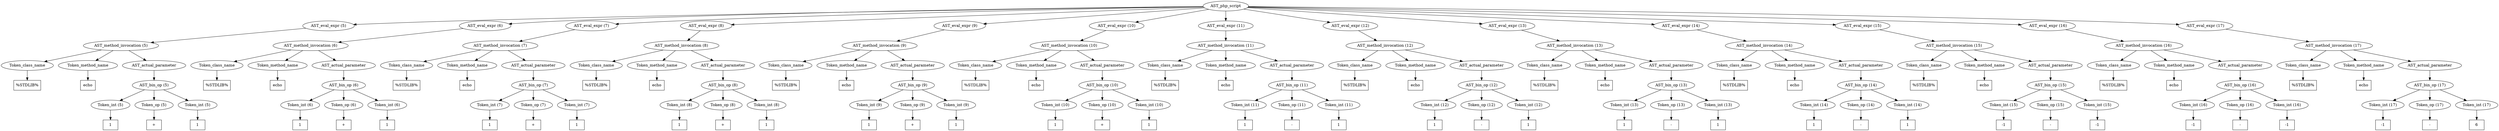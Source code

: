 /*
 * AST in dot format generated by phc -- the PHP compiler
 */

digraph AST {
node_0 [label="AST_php_script"];
node_1 [label="AST_eval_expr (5)"];
node_2 [label="AST_method_invocation (5)"];
node_3 [label="Token_class_name"];
node_4 [label="%STDLIB%", shape=box]
node_3 -> node_4;
node_5 [label="Token_method_name"];
node_6 [label="echo", shape=box]
node_5 -> node_6;
node_7 [label="AST_actual_parameter"];
node_8 [label="AST_bin_op (5)"];
node_9 [label="Token_int (5)"];
node_10 [label="1", shape=box]
node_9 -> node_10;
node_11 [label="Token_op (5)"];
node_12 [label="+", shape=box]
node_11 -> node_12;
node_13 [label="Token_int (5)"];
node_14 [label="1", shape=box]
node_13 -> node_14;
node_8 -> node_13;
node_8 -> node_11;
node_8 -> node_9;
node_7 -> node_8;
node_2 -> node_7;
node_2 -> node_5;
node_2 -> node_3;
node_1 -> node_2;
node_15 [label="AST_eval_expr (6)"];
node_16 [label="AST_method_invocation (6)"];
node_17 [label="Token_class_name"];
node_18 [label="%STDLIB%", shape=box]
node_17 -> node_18;
node_19 [label="Token_method_name"];
node_20 [label="echo", shape=box]
node_19 -> node_20;
node_21 [label="AST_actual_parameter"];
node_22 [label="AST_bin_op (6)"];
node_23 [label="Token_int (6)"];
node_24 [label="1", shape=box]
node_23 -> node_24;
node_25 [label="Token_op (6)"];
node_26 [label="+", shape=box]
node_25 -> node_26;
node_27 [label="Token_int (6)"];
node_28 [label="1", shape=box]
node_27 -> node_28;
node_22 -> node_27;
node_22 -> node_25;
node_22 -> node_23;
node_21 -> node_22;
node_16 -> node_21;
node_16 -> node_19;
node_16 -> node_17;
node_15 -> node_16;
node_29 [label="AST_eval_expr (7)"];
node_30 [label="AST_method_invocation (7)"];
node_31 [label="Token_class_name"];
node_32 [label="%STDLIB%", shape=box]
node_31 -> node_32;
node_33 [label="Token_method_name"];
node_34 [label="echo", shape=box]
node_33 -> node_34;
node_35 [label="AST_actual_parameter"];
node_36 [label="AST_bin_op (7)"];
node_37 [label="Token_int (7)"];
node_38 [label="1", shape=box]
node_37 -> node_38;
node_39 [label="Token_op (7)"];
node_40 [label="+", shape=box]
node_39 -> node_40;
node_41 [label="Token_int (7)"];
node_42 [label="1", shape=box]
node_41 -> node_42;
node_36 -> node_41;
node_36 -> node_39;
node_36 -> node_37;
node_35 -> node_36;
node_30 -> node_35;
node_30 -> node_33;
node_30 -> node_31;
node_29 -> node_30;
node_43 [label="AST_eval_expr (8)"];
node_44 [label="AST_method_invocation (8)"];
node_45 [label="Token_class_name"];
node_46 [label="%STDLIB%", shape=box]
node_45 -> node_46;
node_47 [label="Token_method_name"];
node_48 [label="echo", shape=box]
node_47 -> node_48;
node_49 [label="AST_actual_parameter"];
node_50 [label="AST_bin_op (8)"];
node_51 [label="Token_int (8)"];
node_52 [label="1", shape=box]
node_51 -> node_52;
node_53 [label="Token_op (8)"];
node_54 [label="+", shape=box]
node_53 -> node_54;
node_55 [label="Token_int (8)"];
node_56 [label="1", shape=box]
node_55 -> node_56;
node_50 -> node_55;
node_50 -> node_53;
node_50 -> node_51;
node_49 -> node_50;
node_44 -> node_49;
node_44 -> node_47;
node_44 -> node_45;
node_43 -> node_44;
node_57 [label="AST_eval_expr (9)"];
node_58 [label="AST_method_invocation (9)"];
node_59 [label="Token_class_name"];
node_60 [label="%STDLIB%", shape=box]
node_59 -> node_60;
node_61 [label="Token_method_name"];
node_62 [label="echo", shape=box]
node_61 -> node_62;
node_63 [label="AST_actual_parameter"];
node_64 [label="AST_bin_op (9)"];
node_65 [label="Token_int (9)"];
node_66 [label="1", shape=box]
node_65 -> node_66;
node_67 [label="Token_op (9)"];
node_68 [label="+", shape=box]
node_67 -> node_68;
node_69 [label="Token_int (9)"];
node_70 [label="1", shape=box]
node_69 -> node_70;
node_64 -> node_69;
node_64 -> node_67;
node_64 -> node_65;
node_63 -> node_64;
node_58 -> node_63;
node_58 -> node_61;
node_58 -> node_59;
node_57 -> node_58;
node_71 [label="AST_eval_expr (10)"];
node_72 [label="AST_method_invocation (10)"];
node_73 [label="Token_class_name"];
node_74 [label="%STDLIB%", shape=box]
node_73 -> node_74;
node_75 [label="Token_method_name"];
node_76 [label="echo", shape=box]
node_75 -> node_76;
node_77 [label="AST_actual_parameter"];
node_78 [label="AST_bin_op (10)"];
node_79 [label="Token_int (10)"];
node_80 [label="1", shape=box]
node_79 -> node_80;
node_81 [label="Token_op (10)"];
node_82 [label="+", shape=box]
node_81 -> node_82;
node_83 [label="Token_int (10)"];
node_84 [label="1", shape=box]
node_83 -> node_84;
node_78 -> node_83;
node_78 -> node_81;
node_78 -> node_79;
node_77 -> node_78;
node_72 -> node_77;
node_72 -> node_75;
node_72 -> node_73;
node_71 -> node_72;
node_85 [label="AST_eval_expr (11)"];
node_86 [label="AST_method_invocation (11)"];
node_87 [label="Token_class_name"];
node_88 [label="%STDLIB%", shape=box]
node_87 -> node_88;
node_89 [label="Token_method_name"];
node_90 [label="echo", shape=box]
node_89 -> node_90;
node_91 [label="AST_actual_parameter"];
node_92 [label="AST_bin_op (11)"];
node_93 [label="Token_int (11)"];
node_94 [label="1", shape=box]
node_93 -> node_94;
node_95 [label="Token_op (11)"];
node_96 [label="-", shape=box]
node_95 -> node_96;
node_97 [label="Token_int (11)"];
node_98 [label="1", shape=box]
node_97 -> node_98;
node_92 -> node_97;
node_92 -> node_95;
node_92 -> node_93;
node_91 -> node_92;
node_86 -> node_91;
node_86 -> node_89;
node_86 -> node_87;
node_85 -> node_86;
node_99 [label="AST_eval_expr (12)"];
node_100 [label="AST_method_invocation (12)"];
node_101 [label="Token_class_name"];
node_102 [label="%STDLIB%", shape=box]
node_101 -> node_102;
node_103 [label="Token_method_name"];
node_104 [label="echo", shape=box]
node_103 -> node_104;
node_105 [label="AST_actual_parameter"];
node_106 [label="AST_bin_op (12)"];
node_107 [label="Token_int (12)"];
node_108 [label="1", shape=box]
node_107 -> node_108;
node_109 [label="Token_op (12)"];
node_110 [label="-", shape=box]
node_109 -> node_110;
node_111 [label="Token_int (12)"];
node_112 [label="1", shape=box]
node_111 -> node_112;
node_106 -> node_111;
node_106 -> node_109;
node_106 -> node_107;
node_105 -> node_106;
node_100 -> node_105;
node_100 -> node_103;
node_100 -> node_101;
node_99 -> node_100;
node_113 [label="AST_eval_expr (13)"];
node_114 [label="AST_method_invocation (13)"];
node_115 [label="Token_class_name"];
node_116 [label="%STDLIB%", shape=box]
node_115 -> node_116;
node_117 [label="Token_method_name"];
node_118 [label="echo", shape=box]
node_117 -> node_118;
node_119 [label="AST_actual_parameter"];
node_120 [label="AST_bin_op (13)"];
node_121 [label="Token_int (13)"];
node_122 [label="1", shape=box]
node_121 -> node_122;
node_123 [label="Token_op (13)"];
node_124 [label="-", shape=box]
node_123 -> node_124;
node_125 [label="Token_int (13)"];
node_126 [label="1", shape=box]
node_125 -> node_126;
node_120 -> node_125;
node_120 -> node_123;
node_120 -> node_121;
node_119 -> node_120;
node_114 -> node_119;
node_114 -> node_117;
node_114 -> node_115;
node_113 -> node_114;
node_127 [label="AST_eval_expr (14)"];
node_128 [label="AST_method_invocation (14)"];
node_129 [label="Token_class_name"];
node_130 [label="%STDLIB%", shape=box]
node_129 -> node_130;
node_131 [label="Token_method_name"];
node_132 [label="echo", shape=box]
node_131 -> node_132;
node_133 [label="AST_actual_parameter"];
node_134 [label="AST_bin_op (14)"];
node_135 [label="Token_int (14)"];
node_136 [label="1", shape=box]
node_135 -> node_136;
node_137 [label="Token_op (14)"];
node_138 [label="-", shape=box]
node_137 -> node_138;
node_139 [label="Token_int (14)"];
node_140 [label="1", shape=box]
node_139 -> node_140;
node_134 -> node_139;
node_134 -> node_137;
node_134 -> node_135;
node_133 -> node_134;
node_128 -> node_133;
node_128 -> node_131;
node_128 -> node_129;
node_127 -> node_128;
node_141 [label="AST_eval_expr (15)"];
node_142 [label="AST_method_invocation (15)"];
node_143 [label="Token_class_name"];
node_144 [label="%STDLIB%", shape=box]
node_143 -> node_144;
node_145 [label="Token_method_name"];
node_146 [label="echo", shape=box]
node_145 -> node_146;
node_147 [label="AST_actual_parameter"];
node_148 [label="AST_bin_op (15)"];
node_149 [label="Token_int (15)"];
node_150 [label="-1", shape=box]
node_149 -> node_150;
node_151 [label="Token_op (15)"];
node_152 [label="-", shape=box]
node_151 -> node_152;
node_153 [label="Token_int (15)"];
node_154 [label="-1", shape=box]
node_153 -> node_154;
node_148 -> node_153;
node_148 -> node_151;
node_148 -> node_149;
node_147 -> node_148;
node_142 -> node_147;
node_142 -> node_145;
node_142 -> node_143;
node_141 -> node_142;
node_155 [label="AST_eval_expr (16)"];
node_156 [label="AST_method_invocation (16)"];
node_157 [label="Token_class_name"];
node_158 [label="%STDLIB%", shape=box]
node_157 -> node_158;
node_159 [label="Token_method_name"];
node_160 [label="echo", shape=box]
node_159 -> node_160;
node_161 [label="AST_actual_parameter"];
node_162 [label="AST_bin_op (16)"];
node_163 [label="Token_int (16)"];
node_164 [label="-1", shape=box]
node_163 -> node_164;
node_165 [label="Token_op (16)"];
node_166 [label="-", shape=box]
node_165 -> node_166;
node_167 [label="Token_int (16)"];
node_168 [label="-1", shape=box]
node_167 -> node_168;
node_162 -> node_167;
node_162 -> node_165;
node_162 -> node_163;
node_161 -> node_162;
node_156 -> node_161;
node_156 -> node_159;
node_156 -> node_157;
node_155 -> node_156;
node_169 [label="AST_eval_expr (17)"];
node_170 [label="AST_method_invocation (17)"];
node_171 [label="Token_class_name"];
node_172 [label="%STDLIB%", shape=box]
node_171 -> node_172;
node_173 [label="Token_method_name"];
node_174 [label="echo", shape=box]
node_173 -> node_174;
node_175 [label="AST_actual_parameter"];
node_176 [label="AST_bin_op (17)"];
node_177 [label="Token_int (17)"];
node_178 [label="-1", shape=box]
node_177 -> node_178;
node_179 [label="Token_op (17)"];
node_180 [label="-", shape=box]
node_179 -> node_180;
node_181 [label="Token_int (17)"];
node_182 [label="6", shape=box]
node_181 -> node_182;
node_176 -> node_181;
node_176 -> node_179;
node_176 -> node_177;
node_175 -> node_176;
node_170 -> node_175;
node_170 -> node_173;
node_170 -> node_171;
node_169 -> node_170;
node_0 -> node_169;
node_0 -> node_155;
node_0 -> node_141;
node_0 -> node_127;
node_0 -> node_113;
node_0 -> node_99;
node_0 -> node_85;
node_0 -> node_71;
node_0 -> node_57;
node_0 -> node_43;
node_0 -> node_29;
node_0 -> node_15;
node_0 -> node_1;
}
